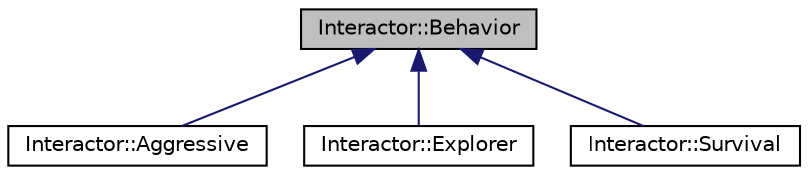 digraph "Interactor::Behavior"
{
 // LATEX_PDF_SIZE
  edge [fontname="Helvetica",fontsize="10",labelfontname="Helvetica",labelfontsize="10"];
  node [fontname="Helvetica",fontsize="10",shape=record];
  Node1 [label="Interactor::Behavior",height=0.2,width=0.4,color="black", fillcolor="grey75", style="filled", fontcolor="black",tooltip="class Behavior -"];
  Node1 -> Node2 [dir="back",color="midnightblue",fontsize="10",style="solid",fontname="Helvetica"];
  Node2 [label="Interactor::Aggressive",height=0.2,width=0.4,color="black", fillcolor="white", style="filled",URL="$classInteractor_1_1Aggressive.html",tooltip="class Aggressive -"];
  Node1 -> Node3 [dir="back",color="midnightblue",fontsize="10",style="solid",fontname="Helvetica"];
  Node3 [label="Interactor::Explorer",height=0.2,width=0.4,color="black", fillcolor="white", style="filled",URL="$classInteractor_1_1Explorer.html",tooltip="class Explorer -"];
  Node1 -> Node4 [dir="back",color="midnightblue",fontsize="10",style="solid",fontname="Helvetica"];
  Node4 [label="Interactor::Survival",height=0.2,width=0.4,color="black", fillcolor="white", style="filled",URL="$classInteractor_1_1Survival.html",tooltip="class Survival -"];
}
